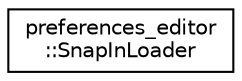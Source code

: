 digraph "Graphical Class Hierarchy"
{
 // LATEX_PDF_SIZE
  edge [fontname="Helvetica",fontsize="10",labelfontname="Helvetica",labelfontsize="10"];
  node [fontname="Helvetica",fontsize="10",shape=record];
  rankdir="LR";
  Node0 [label="preferences_editor\l::SnapInLoader",height=0.2,width=0.4,color="black", fillcolor="white", style="filled",URL="$classpreferences__editor_1_1_snap_in_loader.html",tooltip=" "];
}
